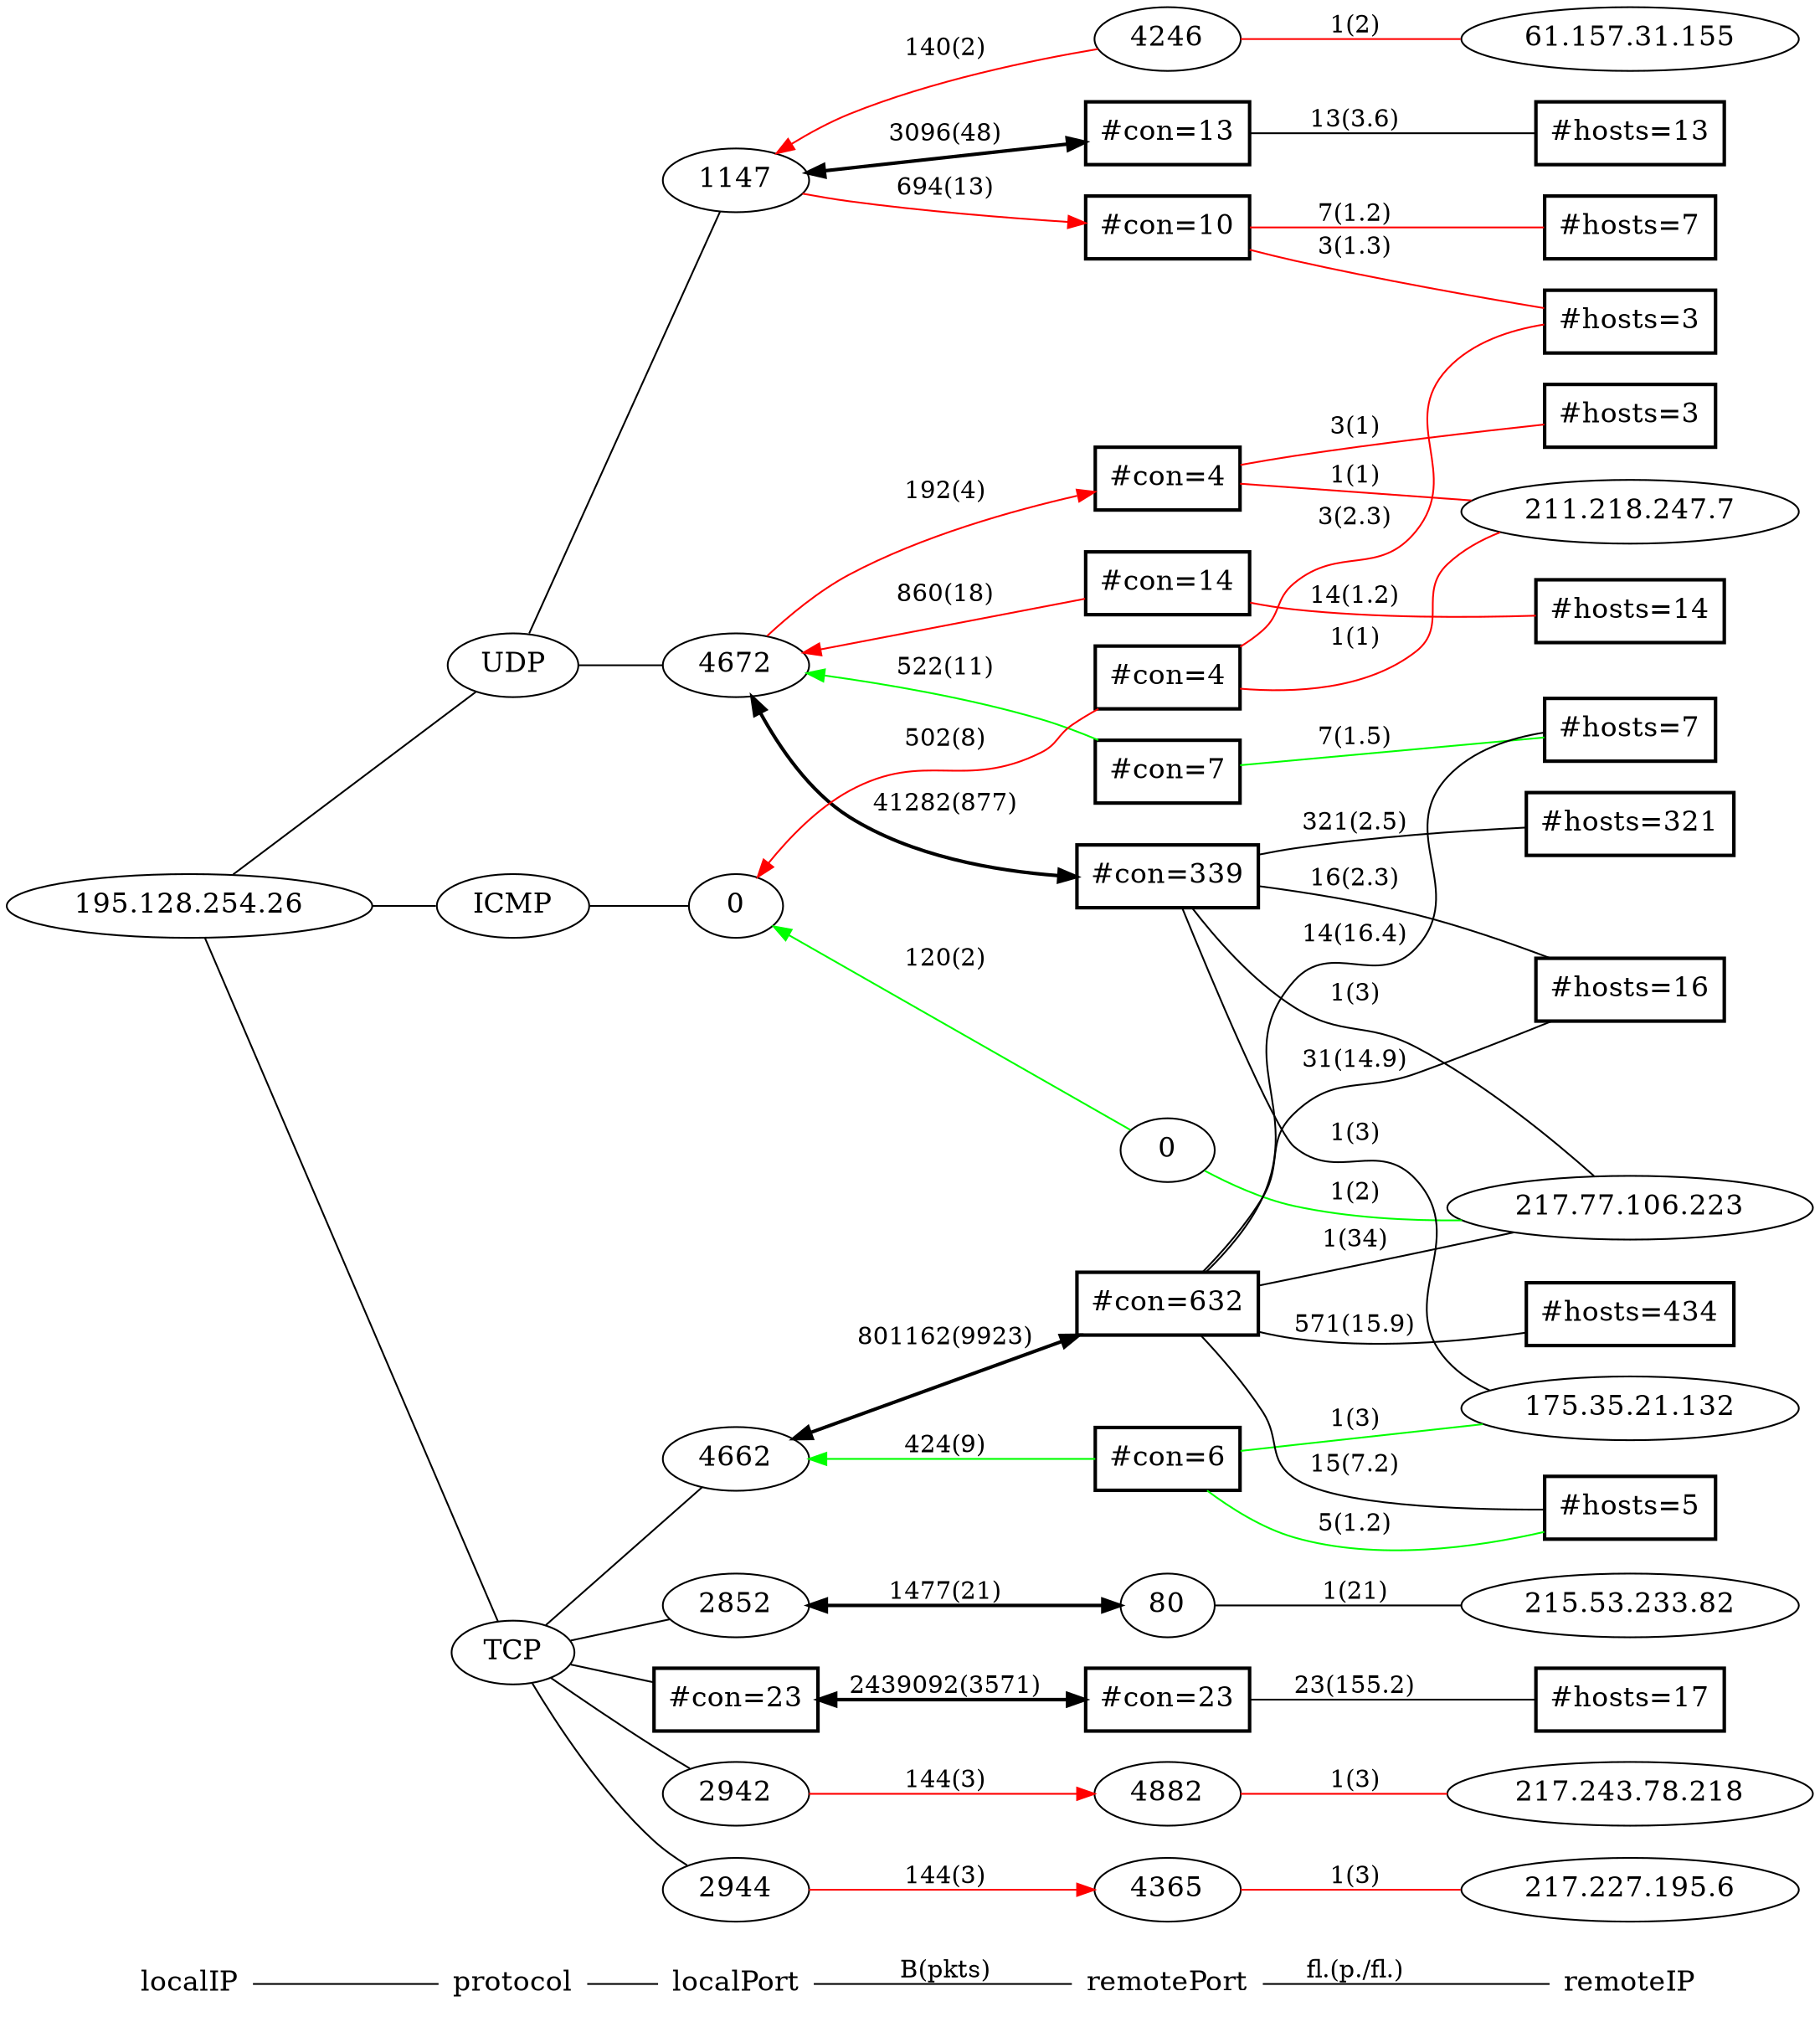 graph G { /* Created by hpg2dot3() */
rankdir=LR;
node[shape=plaintext,fontsize=16];
"localIP"--"protocol"--"localPort""localPort"--"remotePort"[label="B(pkts)"]"remotePort"--"remoteIP"[label="fl.(p./fl.)"]
node[shape=ellipse];
subgraph 0{rank=same;"localIP";k1_3280010778;}
k1_3280010778[label="195.128.254.26"];
k1_3280010778--k2_17;
k1_3280010778--k2_1;
k1_3280010778--k2_6;
subgraph 1 {rank=same;"protocol";k2_6;k2_1;k2_17;}
k2_6[label="TCP"];
k2_1[label="ICMP"];
k2_17[label="UDP"];
k2_17--k3_1147;
k2_17--k3_4672;
k2_6--k3_268438398;
k2_6--k3_268438400;
k2_1--k3_536870912;
k2_6--k3_268438308;
k2_6--k3_268440118;
k2_6--k3_5570583;
subgraph 2 {rank=same;"localPort";k3_268440118;k3_4672;k3_268438398;k3_268438308;k3_1147;k3_5570583;k3_268438400;k3_536870912;}
k3_268440118[label="4662"];
k3_4672[label="4672"];
k3_268438398[label="2942"];
k3_268438308[label="2852"];
k3_1147[label="1147"];
k3_5570583[label="#con=23", shape=box, style=bold];
k3_268438400[label="2944"];
k3_536870912[label="0"];
k3_268438398--k4_1342444306[dir=forward, color=red][label="144(3)"];
k3_268438308--k4_268501072[style=bold,dir=both][label="1477(21)"];
k3_1147--k4_1073746070[dir=back, color=red][label="140(2)"];
k3_536870912--k4_2684485632[dir=back, color=green][label="120(2)"];
k3_268438400--k4_1342378253[dir=forward, color=red][label="144(3)"];
k3_4672--k4_67305811[style=bold,dir=both][label="41282(877)"];
k3_4672--k4_2324430855[dir=back, color=green][label="522(11)"];
k3_268440118--k4_2318794758[dir=back, color=green][label="424(9)"];
k3_4672--k4_1100414980[dir=forward, color=red][label="192(4)"];
k3_4672--k4_1108475918[dir=back, color=red][label="860(18)"];
k3_1147--k4_73793549[style=bold,dir=both][label="3096(48)"];
k3_536870912--k4_1109458948[dir=back, color=red][label="502(8)"];
k3_268440118--k4_67437176[style=bold,dir=both][label="801162(9923)"];
k3_1147--k4_1092550666[dir=forward, color=red][label="694(13)"];
k3_5570583--k4_72679447[style=bold,dir=both][label="2439092(3571)"];
subgraph 3 {rank=same;"remotePort";k4_72679447;k4_2324430855;k4_1100414980;k4_268501072;k4_1108475918;k4_1342378253;k4_1092550666;k4_67305811;k4_2684485632;k4_67437176;k4_1073746070;k4_1109458948;k4_73793549;k4_2318794758;k4_1342444306;}
k4_72679447[label="#con=23", shape=box, style=bold];
k4_2324430855[label="#con=7", shape=box, style=bold];
k4_1100414980[label="#con=4", shape=box, style=bold];
k4_268501072[label="80"];
k4_1108475918[label="#con=14", shape=box, style=bold];
k4_1342378253[label="4365"];
k4_1092550666[label="#con=10", shape=box, style=bold];
k4_67305811[label="#con=339", shape=box, style=bold];
k4_2684485632[label="0"];
k4_67437176[label="#con=632", shape=box, style=bold];
k4_1073746070[label="4246"];
k4_1109458948[label="#con=4", shape=box, style=bold];
k4_73793549[label="#con=13", shape=box, style=bold];
k4_2318794758[label="#con=6", shape=box, style=bold];
k4_1342444306[label="4882"];
k4_1342444306--k5_3656601306[color=red][label="1(3)"];
k4_268501072--k5_3610634578[label="1(21)"];
k4_1342378253--k5_3655582470[color=red][label="1(3)"];
k4_1073746070--k5_1033707419[color=red][label="1(2)"];
k4_2684485632--k5_3645729503[color=green][label="1(2)"];
k4_67305811--k5_3645729503[label="1(3)"];
k4_1100414980--k5_3554342663[color=red][label="1(1)"];
k4_1109458948--k5_3554342663[color=red][label="1(1)"];
k4_67305811--k5_2938312068[label="1(3)"];
k4_67437176--k5_3645729503[label="1(34)"];
k4_2318794758--k5_2938312068[color=green][label="1(3)"];
k4_1092550666--k5_4294770691[color=red][label="3(1.3)"];
k4_73793549--k5_6684685[label="13(3.6)"];
k4_72679447--k5_72679441[label="23(155.2)"];
k4_67305811--k5_4294901776[label="16(2.3)"];
k4_67437176--k5_4294901776[label="31(14.9)"];
k4_1108475918--k5_1179662[color=red][label="14(1.2)"];
k4_1092550666--k5_2031623[color=red][label="7(1.2)"];
k4_2318794758--k5_4294705157[color=green][label="5(1.2)"];
k4_67437176--k5_4294705157[label="15(7.2)"];
k4_67437176--k5_328114[label="571(15.9)"];
k4_1109458948--k5_4294770691[color=red][label="3(2.3)"];
k4_2324430855--k5_4294836231[color=green][label="7(1.5)"];
k4_1100414980--k5_43450371[color=red][label="3(1)"];
k4_67305811--k5_196929[label="321(2.5)"];
k4_67437176--k5_4294836231[label="14(16.4)"];
subgraph 4 {rank=same;"remoteIP";k5_328114;k5_3655582470;k5_4294705157;k5_4294901776;k5_4294836231;k5_3554342663;k5_4294770691;k5_72679441;k5_43450371;k5_3656601306;k5_3610634578;k5_3645729503;k5_2031623;k5_2938312068;k5_1179662;k5_3645729503;k5_6684685;k5_196929;k5_1033707419;}
k5_328114[label="#hosts=434", shape=box, style=bold];
k5_3655582470[label="217.227.195.6"];
k5_4294705157[label="#hosts=5", shape=box, style=bold];
k5_4294901776[label="#hosts=16", shape=box, style=bold];
k5_4294836231[label="#hosts=7", shape=box, style=bold];
k5_3554342663[label="211.218.247.7"];
k5_4294770691[label="#hosts=3", shape=box, style=bold];
k5_72679441[label="#hosts=17", shape=box, style=bold];
k5_43450371[label="#hosts=3", shape=box, style=bold];
k5_3656601306[label="217.243.78.218"];
k5_3610634578[label="215.53.233.82"];
k5_3645729503[label="217.77.106.223"];
k5_2031623[label="#hosts=7", shape=box, style=bold];
k5_2938312068[label="175.35.21.132"];
k5_1179662[label="#hosts=14", shape=box, style=bold];
k5_3645729503[label="217.77.106.223"];
k5_6684685[label="#hosts=13", shape=box, style=bold];
k5_196929[label="#hosts=321", shape=box, style=bold];
k5_1033707419[label="61.157.31.155"];
}

